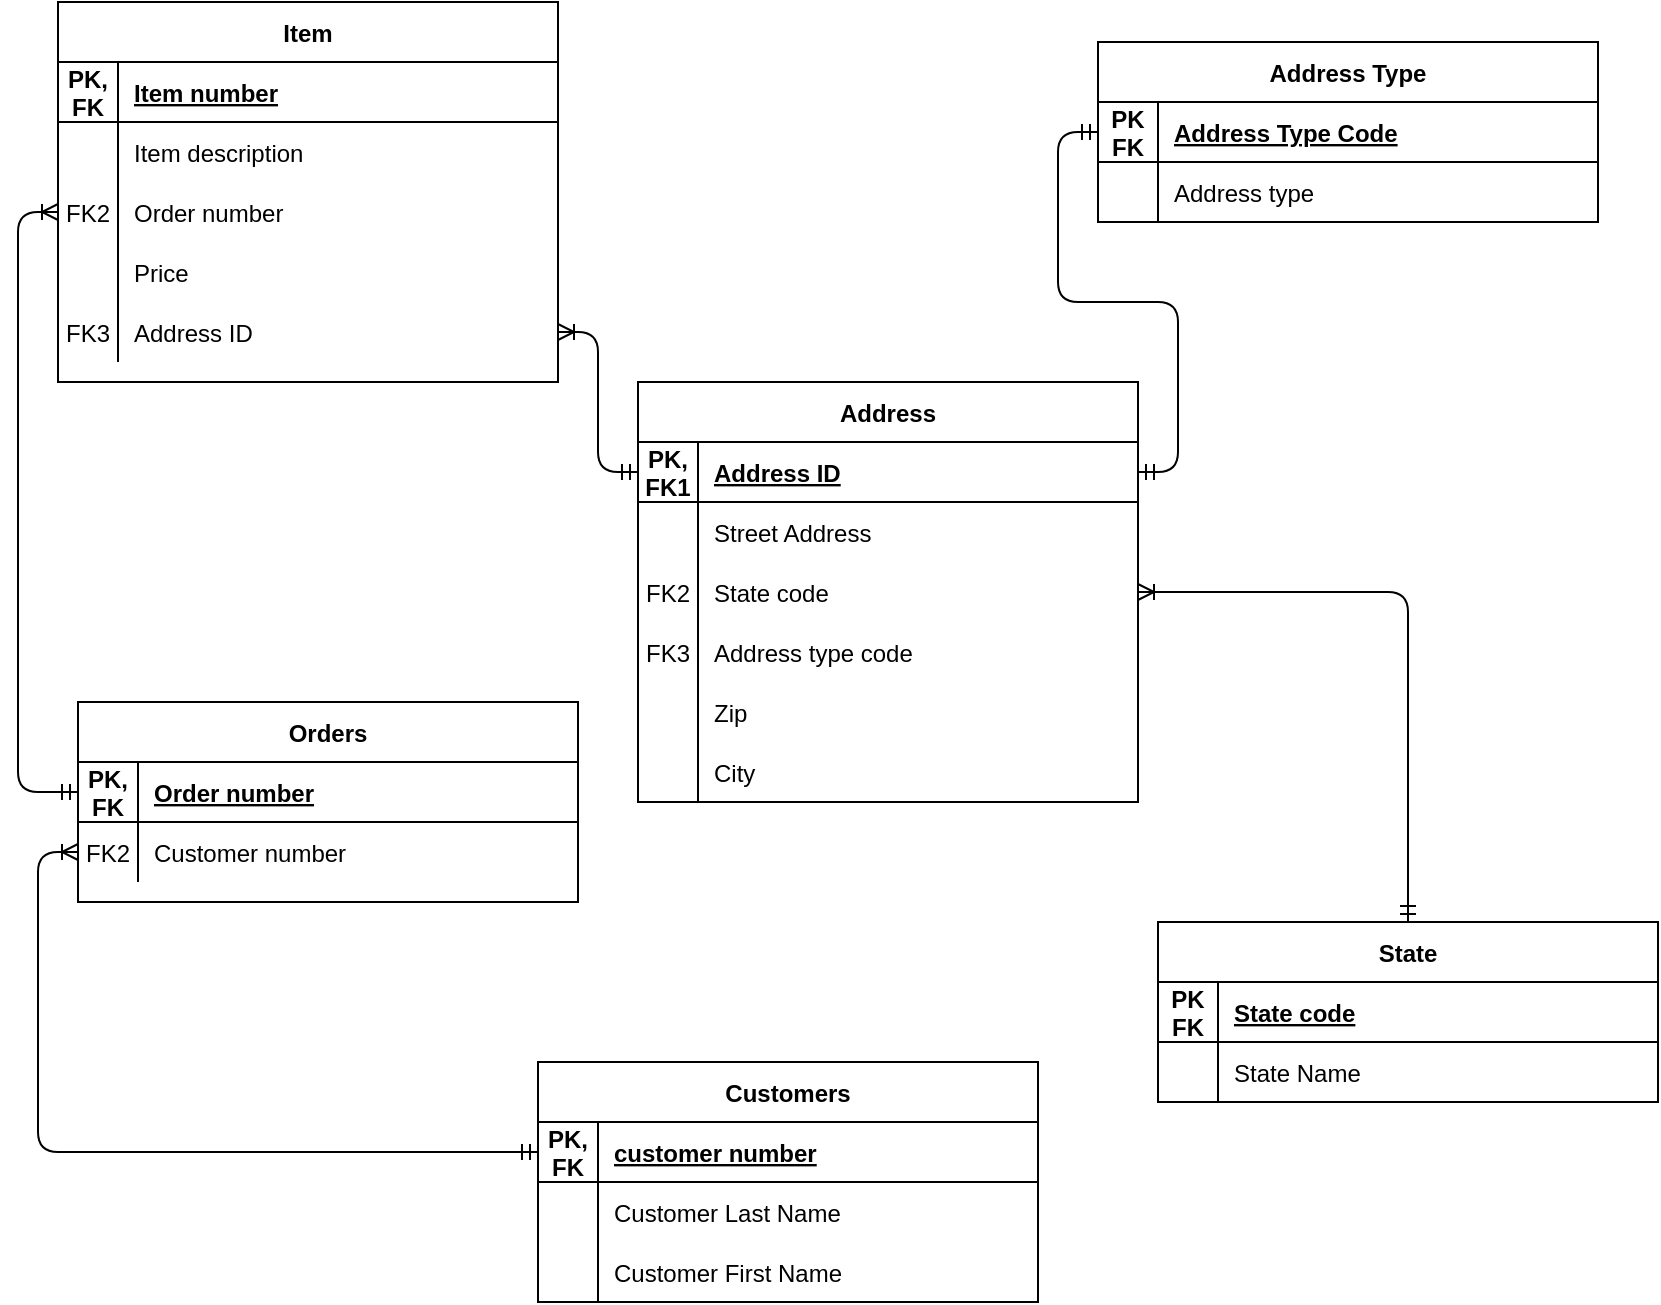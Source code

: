 <mxfile version="15.0.3" type="github">
  <diagram id="R2lEEEUBdFMjLlhIrx00" name="Page-1">
    <mxGraphModel dx="1636" dy="489" grid="1" gridSize="10" guides="1" tooltips="1" connect="1" arrows="1" fold="1" page="1" pageScale="1" pageWidth="850" pageHeight="1100" math="0" shadow="0" extFonts="Permanent Marker^https://fonts.googleapis.com/css?family=Permanent+Marker">
      <root>
        <mxCell id="0" />
        <mxCell id="1" parent="0" />
        <mxCell id="C-vyLk0tnHw3VtMMgP7b-2" value="Orders" style="shape=table;startSize=30;container=1;collapsible=1;childLayout=tableLayout;fixedRows=1;rowLines=0;fontStyle=1;align=center;resizeLast=1;" parent="1" vertex="1">
          <mxGeometry x="-800" y="520" width="250" height="100" as="geometry" />
        </mxCell>
        <mxCell id="C-vyLk0tnHw3VtMMgP7b-3" value="" style="shape=partialRectangle;collapsible=0;dropTarget=0;pointerEvents=0;fillColor=none;points=[[0,0.5],[1,0.5]];portConstraint=eastwest;top=0;left=0;right=0;bottom=1;" parent="C-vyLk0tnHw3VtMMgP7b-2" vertex="1">
          <mxGeometry y="30" width="250" height="30" as="geometry" />
        </mxCell>
        <mxCell id="C-vyLk0tnHw3VtMMgP7b-4" value="PK,&#xa;FK" style="shape=partialRectangle;overflow=hidden;connectable=0;fillColor=none;top=0;left=0;bottom=0;right=0;fontStyle=1;" parent="C-vyLk0tnHw3VtMMgP7b-3" vertex="1">
          <mxGeometry width="30" height="30" as="geometry" />
        </mxCell>
        <mxCell id="C-vyLk0tnHw3VtMMgP7b-5" value="Order number" style="shape=partialRectangle;overflow=hidden;connectable=0;fillColor=none;top=0;left=0;bottom=0;right=0;align=left;spacingLeft=6;fontStyle=5;" parent="C-vyLk0tnHw3VtMMgP7b-3" vertex="1">
          <mxGeometry x="30" width="220" height="30" as="geometry" />
        </mxCell>
        <mxCell id="C-vyLk0tnHw3VtMMgP7b-9" value="" style="shape=partialRectangle;collapsible=0;dropTarget=0;pointerEvents=0;fillColor=none;points=[[0,0.5],[1,0.5]];portConstraint=eastwest;top=0;left=0;right=0;bottom=0;" parent="C-vyLk0tnHw3VtMMgP7b-2" vertex="1">
          <mxGeometry y="60" width="250" height="30" as="geometry" />
        </mxCell>
        <mxCell id="C-vyLk0tnHw3VtMMgP7b-10" value="FK2" style="shape=partialRectangle;overflow=hidden;connectable=0;fillColor=none;top=0;left=0;bottom=0;right=0;" parent="C-vyLk0tnHw3VtMMgP7b-9" vertex="1">
          <mxGeometry width="30" height="30" as="geometry" />
        </mxCell>
        <mxCell id="C-vyLk0tnHw3VtMMgP7b-11" value="Customer number" style="shape=partialRectangle;overflow=hidden;connectable=0;fillColor=none;top=0;left=0;bottom=0;right=0;align=left;spacingLeft=6;" parent="C-vyLk0tnHw3VtMMgP7b-9" vertex="1">
          <mxGeometry x="30" width="220" height="30" as="geometry" />
        </mxCell>
        <mxCell id="C-vyLk0tnHw3VtMMgP7b-13" value="Address" style="shape=table;startSize=30;container=1;collapsible=1;childLayout=tableLayout;fixedRows=1;rowLines=0;fontStyle=1;align=center;resizeLast=1;" parent="1" vertex="1">
          <mxGeometry x="-520" y="360" width="250" height="210" as="geometry" />
        </mxCell>
        <mxCell id="C-vyLk0tnHw3VtMMgP7b-14" value="" style="shape=partialRectangle;collapsible=0;dropTarget=0;pointerEvents=0;fillColor=none;points=[[0,0.5],[1,0.5]];portConstraint=eastwest;top=0;left=0;right=0;bottom=1;" parent="C-vyLk0tnHw3VtMMgP7b-13" vertex="1">
          <mxGeometry y="30" width="250" height="30" as="geometry" />
        </mxCell>
        <mxCell id="C-vyLk0tnHw3VtMMgP7b-15" value="PK,&#xa;FK1" style="shape=partialRectangle;overflow=hidden;connectable=0;fillColor=none;top=0;left=0;bottom=0;right=0;fontStyle=1;" parent="C-vyLk0tnHw3VtMMgP7b-14" vertex="1">
          <mxGeometry width="30" height="30" as="geometry" />
        </mxCell>
        <mxCell id="C-vyLk0tnHw3VtMMgP7b-16" value="Address ID" style="shape=partialRectangle;overflow=hidden;connectable=0;fillColor=none;top=0;left=0;bottom=0;right=0;align=left;spacingLeft=6;fontStyle=5;" parent="C-vyLk0tnHw3VtMMgP7b-14" vertex="1">
          <mxGeometry x="30" width="220" height="30" as="geometry" />
        </mxCell>
        <mxCell id="C-vyLk0tnHw3VtMMgP7b-17" value="" style="shape=partialRectangle;collapsible=0;dropTarget=0;pointerEvents=0;fillColor=none;points=[[0,0.5],[1,0.5]];portConstraint=eastwest;top=0;left=0;right=0;bottom=0;" parent="C-vyLk0tnHw3VtMMgP7b-13" vertex="1">
          <mxGeometry y="60" width="250" height="30" as="geometry" />
        </mxCell>
        <mxCell id="C-vyLk0tnHw3VtMMgP7b-18" value="" style="shape=partialRectangle;overflow=hidden;connectable=0;fillColor=none;top=0;left=0;bottom=0;right=0;" parent="C-vyLk0tnHw3VtMMgP7b-17" vertex="1">
          <mxGeometry width="30" height="30" as="geometry" />
        </mxCell>
        <mxCell id="C-vyLk0tnHw3VtMMgP7b-19" value="Street Address" style="shape=partialRectangle;overflow=hidden;connectable=0;fillColor=none;top=0;left=0;bottom=0;right=0;align=left;spacingLeft=6;" parent="C-vyLk0tnHw3VtMMgP7b-17" vertex="1">
          <mxGeometry x="30" width="220" height="30" as="geometry" />
        </mxCell>
        <mxCell id="GCLy-poON0Sa1Fmq90BN-39" value="" style="shape=partialRectangle;collapsible=0;dropTarget=0;pointerEvents=0;fillColor=none;points=[[0,0.5],[1,0.5]];portConstraint=eastwest;top=0;left=0;right=0;bottom=0;" vertex="1" parent="C-vyLk0tnHw3VtMMgP7b-13">
          <mxGeometry y="90" width="250" height="30" as="geometry" />
        </mxCell>
        <mxCell id="GCLy-poON0Sa1Fmq90BN-40" value="FK2" style="shape=partialRectangle;overflow=hidden;connectable=0;fillColor=none;top=0;left=0;bottom=0;right=0;" vertex="1" parent="GCLy-poON0Sa1Fmq90BN-39">
          <mxGeometry width="30" height="30" as="geometry" />
        </mxCell>
        <mxCell id="GCLy-poON0Sa1Fmq90BN-41" value="State code" style="shape=partialRectangle;overflow=hidden;connectable=0;fillColor=none;top=0;left=0;bottom=0;right=0;align=left;spacingLeft=6;" vertex="1" parent="GCLy-poON0Sa1Fmq90BN-39">
          <mxGeometry x="30" width="220" height="30" as="geometry" />
        </mxCell>
        <mxCell id="C-vyLk0tnHw3VtMMgP7b-20" value="" style="shape=partialRectangle;collapsible=0;dropTarget=0;pointerEvents=0;fillColor=none;points=[[0,0.5],[1,0.5]];portConstraint=eastwest;top=0;left=0;right=0;bottom=0;" parent="C-vyLk0tnHw3VtMMgP7b-13" vertex="1">
          <mxGeometry y="120" width="250" height="30" as="geometry" />
        </mxCell>
        <mxCell id="C-vyLk0tnHw3VtMMgP7b-21" value="FK3" style="shape=partialRectangle;overflow=hidden;connectable=0;fillColor=none;top=0;left=0;bottom=0;right=0;" parent="C-vyLk0tnHw3VtMMgP7b-20" vertex="1">
          <mxGeometry width="30" height="30" as="geometry" />
        </mxCell>
        <mxCell id="C-vyLk0tnHw3VtMMgP7b-22" value="Address type code" style="shape=partialRectangle;overflow=hidden;connectable=0;fillColor=none;top=0;left=0;bottom=0;right=0;align=left;spacingLeft=6;" parent="C-vyLk0tnHw3VtMMgP7b-20" vertex="1">
          <mxGeometry x="30" width="220" height="30" as="geometry" />
        </mxCell>
        <mxCell id="GCLy-poON0Sa1Fmq90BN-45" value="" style="shape=partialRectangle;collapsible=0;dropTarget=0;pointerEvents=0;fillColor=none;points=[[0,0.5],[1,0.5]];portConstraint=eastwest;top=0;left=0;right=0;bottom=0;" vertex="1" parent="C-vyLk0tnHw3VtMMgP7b-13">
          <mxGeometry y="150" width="250" height="30" as="geometry" />
        </mxCell>
        <mxCell id="GCLy-poON0Sa1Fmq90BN-46" value="" style="shape=partialRectangle;overflow=hidden;connectable=0;fillColor=none;top=0;left=0;bottom=0;right=0;" vertex="1" parent="GCLy-poON0Sa1Fmq90BN-45">
          <mxGeometry width="30" height="30" as="geometry" />
        </mxCell>
        <mxCell id="GCLy-poON0Sa1Fmq90BN-47" value="Zip" style="shape=partialRectangle;overflow=hidden;connectable=0;fillColor=none;top=0;left=0;bottom=0;right=0;align=left;spacingLeft=6;" vertex="1" parent="GCLy-poON0Sa1Fmq90BN-45">
          <mxGeometry x="30" width="220" height="30" as="geometry" />
        </mxCell>
        <mxCell id="GCLy-poON0Sa1Fmq90BN-104" value="" style="shape=partialRectangle;collapsible=0;dropTarget=0;pointerEvents=0;fillColor=none;points=[[0,0.5],[1,0.5]];portConstraint=eastwest;top=0;left=0;right=0;bottom=0;" vertex="1" parent="C-vyLk0tnHw3VtMMgP7b-13">
          <mxGeometry y="180" width="250" height="30" as="geometry" />
        </mxCell>
        <mxCell id="GCLy-poON0Sa1Fmq90BN-105" value="" style="shape=partialRectangle;overflow=hidden;connectable=0;fillColor=none;top=0;left=0;bottom=0;right=0;" vertex="1" parent="GCLy-poON0Sa1Fmq90BN-104">
          <mxGeometry width="30" height="30" as="geometry" />
        </mxCell>
        <mxCell id="GCLy-poON0Sa1Fmq90BN-106" value="City" style="shape=partialRectangle;overflow=hidden;connectable=0;fillColor=none;top=0;left=0;bottom=0;right=0;align=left;spacingLeft=6;" vertex="1" parent="GCLy-poON0Sa1Fmq90BN-104">
          <mxGeometry x="30" width="220" height="30" as="geometry" />
        </mxCell>
        <mxCell id="C-vyLk0tnHw3VtMMgP7b-23" value="Customers" style="shape=table;startSize=30;container=1;collapsible=1;childLayout=tableLayout;fixedRows=1;rowLines=0;fontStyle=1;align=center;resizeLast=1;" parent="1" vertex="1">
          <mxGeometry x="-570" y="700" width="250" height="120" as="geometry" />
        </mxCell>
        <mxCell id="C-vyLk0tnHw3VtMMgP7b-24" value="" style="shape=partialRectangle;collapsible=0;dropTarget=0;pointerEvents=0;fillColor=none;points=[[0,0.5],[1,0.5]];portConstraint=eastwest;top=0;left=0;right=0;bottom=1;" parent="C-vyLk0tnHw3VtMMgP7b-23" vertex="1">
          <mxGeometry y="30" width="250" height="30" as="geometry" />
        </mxCell>
        <mxCell id="C-vyLk0tnHw3VtMMgP7b-25" value="PK,&#xa;FK" style="shape=partialRectangle;overflow=hidden;connectable=0;fillColor=none;top=0;left=0;bottom=0;right=0;fontStyle=1;" parent="C-vyLk0tnHw3VtMMgP7b-24" vertex="1">
          <mxGeometry width="30" height="30" as="geometry" />
        </mxCell>
        <mxCell id="C-vyLk0tnHw3VtMMgP7b-26" value="customer number" style="shape=partialRectangle;overflow=hidden;connectable=0;fillColor=none;top=0;left=0;bottom=0;right=0;align=left;spacingLeft=6;fontStyle=5;" parent="C-vyLk0tnHw3VtMMgP7b-24" vertex="1">
          <mxGeometry x="30" width="220" height="30" as="geometry" />
        </mxCell>
        <mxCell id="C-vyLk0tnHw3VtMMgP7b-27" value="" style="shape=partialRectangle;collapsible=0;dropTarget=0;pointerEvents=0;fillColor=none;points=[[0,0.5],[1,0.5]];portConstraint=eastwest;top=0;left=0;right=0;bottom=0;" parent="C-vyLk0tnHw3VtMMgP7b-23" vertex="1">
          <mxGeometry y="60" width="250" height="30" as="geometry" />
        </mxCell>
        <mxCell id="C-vyLk0tnHw3VtMMgP7b-28" value="" style="shape=partialRectangle;overflow=hidden;connectable=0;fillColor=none;top=0;left=0;bottom=0;right=0;" parent="C-vyLk0tnHw3VtMMgP7b-27" vertex="1">
          <mxGeometry width="30" height="30" as="geometry" />
        </mxCell>
        <mxCell id="C-vyLk0tnHw3VtMMgP7b-29" value="Customer Last Name" style="shape=partialRectangle;overflow=hidden;connectable=0;fillColor=none;top=0;left=0;bottom=0;right=0;align=left;spacingLeft=6;" parent="C-vyLk0tnHw3VtMMgP7b-27" vertex="1">
          <mxGeometry x="30" width="220" height="30" as="geometry" />
        </mxCell>
        <mxCell id="GCLy-poON0Sa1Fmq90BN-98" value="" style="shape=partialRectangle;collapsible=0;dropTarget=0;pointerEvents=0;fillColor=none;points=[[0,0.5],[1,0.5]];portConstraint=eastwest;top=0;left=0;right=0;bottom=0;" vertex="1" parent="C-vyLk0tnHw3VtMMgP7b-23">
          <mxGeometry y="90" width="250" height="30" as="geometry" />
        </mxCell>
        <mxCell id="GCLy-poON0Sa1Fmq90BN-99" value="" style="shape=partialRectangle;overflow=hidden;connectable=0;fillColor=none;top=0;left=0;bottom=0;right=0;" vertex="1" parent="GCLy-poON0Sa1Fmq90BN-98">
          <mxGeometry width="30" height="30" as="geometry" />
        </mxCell>
        <mxCell id="GCLy-poON0Sa1Fmq90BN-100" value="Customer First Name" style="shape=partialRectangle;overflow=hidden;connectable=0;fillColor=none;top=0;left=0;bottom=0;right=0;align=left;spacingLeft=6;" vertex="1" parent="GCLy-poON0Sa1Fmq90BN-98">
          <mxGeometry x="30" width="220" height="30" as="geometry" />
        </mxCell>
        <mxCell id="GCLy-poON0Sa1Fmq90BN-28" value="Address Type" style="shape=table;startSize=30;container=1;collapsible=1;childLayout=tableLayout;fixedRows=1;rowLines=0;fontStyle=1;align=center;resizeLast=1;" vertex="1" parent="1">
          <mxGeometry x="-290" y="190" width="250" height="90" as="geometry" />
        </mxCell>
        <mxCell id="GCLy-poON0Sa1Fmq90BN-29" value="" style="shape=partialRectangle;collapsible=0;dropTarget=0;pointerEvents=0;fillColor=none;points=[[0,0.5],[1,0.5]];portConstraint=eastwest;top=0;left=0;right=0;bottom=1;" vertex="1" parent="GCLy-poON0Sa1Fmq90BN-28">
          <mxGeometry y="30" width="250" height="30" as="geometry" />
        </mxCell>
        <mxCell id="GCLy-poON0Sa1Fmq90BN-30" value="PK&#xa;FK" style="shape=partialRectangle;overflow=hidden;connectable=0;fillColor=none;top=0;left=0;bottom=0;right=0;fontStyle=1;" vertex="1" parent="GCLy-poON0Sa1Fmq90BN-29">
          <mxGeometry width="30" height="30" as="geometry" />
        </mxCell>
        <mxCell id="GCLy-poON0Sa1Fmq90BN-31" value="Address Type Code" style="shape=partialRectangle;overflow=hidden;connectable=0;fillColor=none;top=0;left=0;bottom=0;right=0;align=left;spacingLeft=6;fontStyle=5;" vertex="1" parent="GCLy-poON0Sa1Fmq90BN-29">
          <mxGeometry x="30" width="220" height="30" as="geometry" />
        </mxCell>
        <mxCell id="GCLy-poON0Sa1Fmq90BN-32" value="" style="shape=partialRectangle;collapsible=0;dropTarget=0;pointerEvents=0;fillColor=none;points=[[0,0.5],[1,0.5]];portConstraint=eastwest;top=0;left=0;right=0;bottom=0;" vertex="1" parent="GCLy-poON0Sa1Fmq90BN-28">
          <mxGeometry y="60" width="250" height="30" as="geometry" />
        </mxCell>
        <mxCell id="GCLy-poON0Sa1Fmq90BN-33" value="" style="shape=partialRectangle;overflow=hidden;connectable=0;fillColor=none;top=0;left=0;bottom=0;right=0;" vertex="1" parent="GCLy-poON0Sa1Fmq90BN-32">
          <mxGeometry width="30" height="30" as="geometry" />
        </mxCell>
        <mxCell id="GCLy-poON0Sa1Fmq90BN-34" value="Address type" style="shape=partialRectangle;overflow=hidden;connectable=0;fillColor=none;top=0;left=0;bottom=0;right=0;align=left;spacingLeft=6;" vertex="1" parent="GCLy-poON0Sa1Fmq90BN-32">
          <mxGeometry x="30" width="220" height="30" as="geometry" />
        </mxCell>
        <mxCell id="GCLy-poON0Sa1Fmq90BN-48" value="Item" style="shape=table;startSize=30;container=1;collapsible=1;childLayout=tableLayout;fixedRows=1;rowLines=0;fontStyle=1;align=center;resizeLast=1;swimlaneFillColor=#ffffff;" vertex="1" parent="1">
          <mxGeometry x="-810" y="170" width="250" height="190" as="geometry" />
        </mxCell>
        <mxCell id="GCLy-poON0Sa1Fmq90BN-49" value="" style="shape=partialRectangle;collapsible=0;dropTarget=0;pointerEvents=0;fillColor=none;points=[[0,0.5],[1,0.5]];portConstraint=eastwest;top=0;left=0;right=0;bottom=1;" vertex="1" parent="GCLy-poON0Sa1Fmq90BN-48">
          <mxGeometry y="30" width="250" height="30" as="geometry" />
        </mxCell>
        <mxCell id="GCLy-poON0Sa1Fmq90BN-50" value="PK,&#xa;FK" style="shape=partialRectangle;overflow=hidden;connectable=0;fillColor=none;top=0;left=0;bottom=0;right=0;fontStyle=1;" vertex="1" parent="GCLy-poON0Sa1Fmq90BN-49">
          <mxGeometry width="30" height="30" as="geometry" />
        </mxCell>
        <mxCell id="GCLy-poON0Sa1Fmq90BN-51" value="Item number" style="shape=partialRectangle;overflow=hidden;connectable=0;fillColor=none;top=0;left=0;bottom=0;right=0;align=left;spacingLeft=6;fontStyle=5;" vertex="1" parent="GCLy-poON0Sa1Fmq90BN-49">
          <mxGeometry x="30" width="220" height="30" as="geometry" />
        </mxCell>
        <mxCell id="GCLy-poON0Sa1Fmq90BN-52" value="" style="shape=partialRectangle;collapsible=0;dropTarget=0;pointerEvents=0;fillColor=none;points=[[0,0.5],[1,0.5]];portConstraint=eastwest;top=0;left=0;right=0;bottom=0;" vertex="1" parent="GCLy-poON0Sa1Fmq90BN-48">
          <mxGeometry y="60" width="250" height="30" as="geometry" />
        </mxCell>
        <mxCell id="GCLy-poON0Sa1Fmq90BN-53" value="" style="shape=partialRectangle;overflow=hidden;connectable=0;fillColor=none;top=0;left=0;bottom=0;right=0;" vertex="1" parent="GCLy-poON0Sa1Fmq90BN-52">
          <mxGeometry width="30" height="30" as="geometry" />
        </mxCell>
        <mxCell id="GCLy-poON0Sa1Fmq90BN-54" value="Item description" style="shape=partialRectangle;overflow=hidden;connectable=0;fillColor=none;top=0;left=0;bottom=0;right=0;align=left;spacingLeft=6;" vertex="1" parent="GCLy-poON0Sa1Fmq90BN-52">
          <mxGeometry x="30" width="220" height="30" as="geometry" />
        </mxCell>
        <mxCell id="GCLy-poON0Sa1Fmq90BN-74" value="" style="shape=partialRectangle;collapsible=0;dropTarget=0;pointerEvents=0;fillColor=none;points=[[0,0.5],[1,0.5]];portConstraint=eastwest;top=0;left=0;right=0;bottom=0;" vertex="1" parent="GCLy-poON0Sa1Fmq90BN-48">
          <mxGeometry y="90" width="250" height="30" as="geometry" />
        </mxCell>
        <mxCell id="GCLy-poON0Sa1Fmq90BN-75" value="FK2" style="shape=partialRectangle;overflow=hidden;connectable=0;fillColor=none;top=0;left=0;bottom=0;right=0;" vertex="1" parent="GCLy-poON0Sa1Fmq90BN-74">
          <mxGeometry width="30" height="30" as="geometry" />
        </mxCell>
        <mxCell id="GCLy-poON0Sa1Fmq90BN-76" value="Order number" style="shape=partialRectangle;overflow=hidden;connectable=0;fillColor=none;top=0;left=0;bottom=0;right=0;align=left;spacingLeft=6;" vertex="1" parent="GCLy-poON0Sa1Fmq90BN-74">
          <mxGeometry x="30" width="220" height="30" as="geometry" />
        </mxCell>
        <mxCell id="GCLy-poON0Sa1Fmq90BN-101" value="" style="shape=partialRectangle;collapsible=0;dropTarget=0;pointerEvents=0;fillColor=none;points=[[0,0.5],[1,0.5]];portConstraint=eastwest;top=0;left=0;right=0;bottom=0;" vertex="1" parent="GCLy-poON0Sa1Fmq90BN-48">
          <mxGeometry y="120" width="250" height="30" as="geometry" />
        </mxCell>
        <mxCell id="GCLy-poON0Sa1Fmq90BN-102" value="" style="shape=partialRectangle;overflow=hidden;connectable=0;fillColor=none;top=0;left=0;bottom=0;right=0;" vertex="1" parent="GCLy-poON0Sa1Fmq90BN-101">
          <mxGeometry width="30" height="30" as="geometry" />
        </mxCell>
        <mxCell id="GCLy-poON0Sa1Fmq90BN-103" value="Price" style="shape=partialRectangle;overflow=hidden;connectable=0;fillColor=none;top=0;left=0;bottom=0;right=0;align=left;spacingLeft=6;" vertex="1" parent="GCLy-poON0Sa1Fmq90BN-101">
          <mxGeometry x="30" width="220" height="30" as="geometry" />
        </mxCell>
        <mxCell id="GCLy-poON0Sa1Fmq90BN-109" value="" style="shape=partialRectangle;collapsible=0;dropTarget=0;pointerEvents=0;fillColor=none;points=[[0,0.5],[1,0.5]];portConstraint=eastwest;top=0;left=0;right=0;bottom=0;" vertex="1" parent="GCLy-poON0Sa1Fmq90BN-48">
          <mxGeometry y="150" width="250" height="30" as="geometry" />
        </mxCell>
        <mxCell id="GCLy-poON0Sa1Fmq90BN-110" value="FK3" style="shape=partialRectangle;overflow=hidden;connectable=0;fillColor=none;top=0;left=0;bottom=0;right=0;" vertex="1" parent="GCLy-poON0Sa1Fmq90BN-109">
          <mxGeometry width="30" height="30" as="geometry" />
        </mxCell>
        <mxCell id="GCLy-poON0Sa1Fmq90BN-111" value="Address ID" style="shape=partialRectangle;overflow=hidden;connectable=0;fillColor=none;top=0;left=0;bottom=0;right=0;align=left;spacingLeft=6;" vertex="1" parent="GCLy-poON0Sa1Fmq90BN-109">
          <mxGeometry x="30" width="220" height="30" as="geometry" />
        </mxCell>
        <mxCell id="GCLy-poON0Sa1Fmq90BN-108" value="" style="edgeStyle=orthogonalEdgeStyle;rounded=1;sketch=0;orthogonalLoop=1;jettySize=auto;html=1;startArrow=ERmandOne;startFill=0;endArrow=ERoneToMany;endFill=0;entryX=1;entryY=0.5;entryDx=0;entryDy=0;" edge="1" parent="1" source="GCLy-poON0Sa1Fmq90BN-80" target="GCLy-poON0Sa1Fmq90BN-39">
          <mxGeometry relative="1" as="geometry" />
        </mxCell>
        <mxCell id="GCLy-poON0Sa1Fmq90BN-80" value="State" style="shape=table;startSize=30;container=1;collapsible=1;childLayout=tableLayout;fixedRows=1;rowLines=0;fontStyle=1;align=center;resizeLast=1;" vertex="1" parent="1">
          <mxGeometry x="-260" y="630" width="250" height="90" as="geometry" />
        </mxCell>
        <mxCell id="GCLy-poON0Sa1Fmq90BN-81" value="" style="shape=partialRectangle;collapsible=0;dropTarget=0;pointerEvents=0;fillColor=none;points=[[0,0.5],[1,0.5]];portConstraint=eastwest;top=0;left=0;right=0;bottom=1;" vertex="1" parent="GCLy-poON0Sa1Fmq90BN-80">
          <mxGeometry y="30" width="250" height="30" as="geometry" />
        </mxCell>
        <mxCell id="GCLy-poON0Sa1Fmq90BN-82" value="PK&#xa;FK" style="shape=partialRectangle;overflow=hidden;connectable=0;fillColor=none;top=0;left=0;bottom=0;right=0;fontStyle=1;" vertex="1" parent="GCLy-poON0Sa1Fmq90BN-81">
          <mxGeometry width="30" height="30" as="geometry" />
        </mxCell>
        <mxCell id="GCLy-poON0Sa1Fmq90BN-83" value="State code" style="shape=partialRectangle;overflow=hidden;connectable=0;fillColor=none;top=0;left=0;bottom=0;right=0;align=left;spacingLeft=6;fontStyle=5;" vertex="1" parent="GCLy-poON0Sa1Fmq90BN-81">
          <mxGeometry x="30" width="220" height="30" as="geometry" />
        </mxCell>
        <mxCell id="GCLy-poON0Sa1Fmq90BN-84" value="" style="shape=partialRectangle;collapsible=0;dropTarget=0;pointerEvents=0;fillColor=none;points=[[0,0.5],[1,0.5]];portConstraint=eastwest;top=0;left=0;right=0;bottom=0;" vertex="1" parent="GCLy-poON0Sa1Fmq90BN-80">
          <mxGeometry y="60" width="250" height="30" as="geometry" />
        </mxCell>
        <mxCell id="GCLy-poON0Sa1Fmq90BN-85" value="" style="shape=partialRectangle;overflow=hidden;connectable=0;fillColor=none;top=0;left=0;bottom=0;right=0;" vertex="1" parent="GCLy-poON0Sa1Fmq90BN-84">
          <mxGeometry width="30" height="30" as="geometry" />
        </mxCell>
        <mxCell id="GCLy-poON0Sa1Fmq90BN-86" value="State Name" style="shape=partialRectangle;overflow=hidden;connectable=0;fillColor=none;top=0;left=0;bottom=0;right=0;align=left;spacingLeft=6;" vertex="1" parent="GCLy-poON0Sa1Fmq90BN-84">
          <mxGeometry x="30" width="220" height="30" as="geometry" />
        </mxCell>
        <mxCell id="GCLy-poON0Sa1Fmq90BN-107" value="" style="edgeStyle=orthogonalEdgeStyle;rounded=1;sketch=0;orthogonalLoop=1;jettySize=auto;html=1;endArrow=ERmandOne;endFill=0;entryX=0;entryY=0.5;entryDx=0;entryDy=0;startArrow=ERmandOne;startFill=0;" edge="1" parent="1" source="C-vyLk0tnHw3VtMMgP7b-14" target="GCLy-poON0Sa1Fmq90BN-29">
          <mxGeometry relative="1" as="geometry" />
        </mxCell>
        <mxCell id="GCLy-poON0Sa1Fmq90BN-112" value="" style="edgeStyle=orthogonalEdgeStyle;rounded=1;sketch=0;orthogonalLoop=1;jettySize=auto;html=1;startArrow=ERoneToMany;startFill=0;endArrow=ERmandOne;endFill=0;entryX=0;entryY=0.5;entryDx=0;entryDy=0;exitX=1;exitY=0.5;exitDx=0;exitDy=0;" edge="1" parent="1" source="GCLy-poON0Sa1Fmq90BN-109" target="C-vyLk0tnHw3VtMMgP7b-14">
          <mxGeometry relative="1" as="geometry" />
        </mxCell>
        <mxCell id="GCLy-poON0Sa1Fmq90BN-116" style="edgeStyle=orthogonalEdgeStyle;rounded=1;sketch=0;orthogonalLoop=1;jettySize=auto;html=1;exitX=0;exitY=0.5;exitDx=0;exitDy=0;entryX=0;entryY=0.5;entryDx=0;entryDy=0;startArrow=ERoneToMany;startFill=0;endArrow=ERmandOne;endFill=0;" edge="1" parent="1" source="GCLy-poON0Sa1Fmq90BN-74" target="C-vyLk0tnHw3VtMMgP7b-3">
          <mxGeometry relative="1" as="geometry" />
        </mxCell>
        <mxCell id="GCLy-poON0Sa1Fmq90BN-117" style="edgeStyle=orthogonalEdgeStyle;rounded=1;sketch=0;orthogonalLoop=1;jettySize=auto;html=1;exitX=0;exitY=0.5;exitDx=0;exitDy=0;entryX=0;entryY=0.5;entryDx=0;entryDy=0;startArrow=ERoneToMany;startFill=0;endArrow=ERmandOne;endFill=0;" edge="1" parent="1" source="C-vyLk0tnHw3VtMMgP7b-9" target="C-vyLk0tnHw3VtMMgP7b-24">
          <mxGeometry relative="1" as="geometry" />
        </mxCell>
      </root>
    </mxGraphModel>
  </diagram>
</mxfile>
